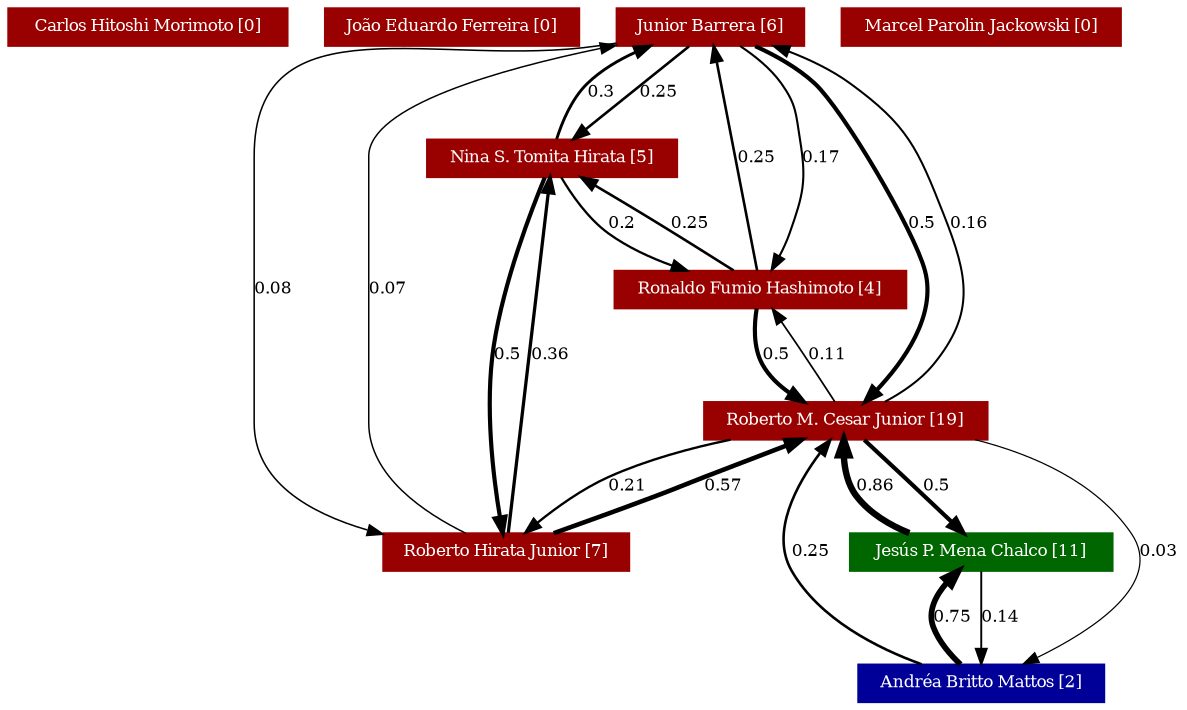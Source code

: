 strict digraph grafo3 {
	graph [bb="0,0,534,402", id=grafo3, overlap=False];
	node [label="\N", fontsize=8, shape=rectangle, style=filled];
	0 [label="Carlos Hitoshi Morimoto [0]", URL="http://lattes.cnpq.br/4575931307749163", color="#990000", fontcolor="#FFFFFF", height="0.25", pos="67,393", width="1.8611"];
	1 [label="João Eduardo Ferreira [0]", URL="http://lattes.cnpq.br/0131770792108992", color="#990000", fontcolor="#FFFFFF", height="0.25", pos="213,393", width="1.6944"];
	2 [label="Junior Barrera [6]", URL="http://lattes.cnpq.br/0362417828475021", color="#990000", fontcolor="#FFFFFF", height="0.25", pos="337,393", width="1.25"];
	4 [label="Nina S. Tomita Hirata [5]", URL="http://lattes.cnpq.br/0644408634493034", color="#990000", fontcolor="#FFFFFF", height="0.25", pos="307,265", width="1.6667"];
	5 [label="Roberto Hirata Junior [7]", URL="http://lattes.cnpq.br/1647118503085126", color="#990000", fontcolor="#FFFFFF", height="0.25", pos="214,329", width="1.6389"];
	6 [label="Roberto M. Cesar Junior [19]", URL="http://lattes.cnpq.br/2240951178648368", color="#990000", fontcolor="#FFFFFF", height="0.25", pos="231,137", width="1.8889"];
	7 [label="Ronaldo Fumio Hashimoto [4]", URL="http://lattes.cnpq.br/9283304583756076", color="#990000", fontcolor="#FFFFFF", height="0.25", pos="318,201", width="1.9444"];
	9 [label="Andréa Britto Mattos [2]", URL="http://lattes.cnpq.br/2837012019824386", color="#000099", fontcolor="#FFFFFF", height="0.25", pos="306,73", width="1.6389"];
	8 [label="Jesús P. Mena Chalco [11]", URL="http://lattes.cnpq.br/4727357182510680", color="#006600", fontcolor="#FFFFFF", height="0.25", pos="231,9", width="1.75"];
	3 [label="Marcel Parolin Jackowski [0]", URL="http://lattes.cnpq.br/0926213060635986", color="#990000", fontcolor="#FFFFFF", height="0.25", pos="467,393", width="1.8611"];
	2 -> 4 [arrowhead=normal, arrowsize="0.75", fontsize=8, label="0.25", lp="332.5,329", penwidth="1.25", pos="e,308.87,274.01 334.53,383.68 331.65,372.76 326.81,354.11 323,338 318.41,318.61 313.57,296.22 310.43,281.4"];
	2 -> 5 [arrowhead=normal, arrowsize="0.75", fontsize=8, label="0.08", lp="234.5,361", penwidth="0.74", pos="e,214.25,338.23 291.98,384.36 263.1,378.44 230.08,370.82 225,366 219.55,360.83 216.76,353.09 215.35,346.02"];
	2 -> 6 [arrowhead=normal, arrowsize="0.75", fontsize=8, label="0.5", lp="134,265", penwidth="2.0", pos="e,186.89,146.04 291.81,385.04 268.34,380.42 239.35,373.93 214,366 182.81,356.24 175.89,351.22 146,338 137.45,334.22 127,338.34 127\
,329 127,329 127,329 127,201 127,173.68 153.36,157.64 179.54,148.46"];
	2 -> 7 [arrowhead=normal, arrowsize="0.75", fontsize=8, label="0.17", lp="455.5,297", penwidth="1.01", pos="e,370.92,210.01 379.59,383.91 397.19,379.23 414.72,373.03 420,366 456.83,316.92 455.42,275.02 416,228 410.52,221.46 395.2,216.01\
 378.25,211.76"];
	5 -> 4 [arrowhead=normal, arrowsize="0.75", fontsize=8, label="0.36", lp="279.5,297", penwidth="1.58", pos="e,294.98,274.02 228.52,319.95 236.67,314.8 246.98,308.16 256,302 267.01,294.48 279.09,285.73 288.74,278.63"];
	5 -> 6 [arrowhead=normal, arrowsize="0.75", fontsize=8, label="0.57", lp="179.5,233", penwidth="2.21", pos="e,216.36,146.14 205.76,319.97 191.11,302.81 162.72,263.99 170,228 176.12,197.74 178.33,188.59 197,164 200.72,159.1 205.52,154.59\
 210.33,150.7"];
	5 -> 2 [arrowhead=normal, arrowsize="0.75", fontsize=8, label="0.07", lp="285.5,361", penwidth="0.71", pos="e,314.67,383.89 228,338.02 240.39,345.84 259.08,357.25 276,366 286.1,371.22 297.42,376.41 307.55,380.82"];
	6 -> 9 [arrowhead=normal, arrowsize="0.75", fontsize=8, label="0.03", lp="268.5,105", penwidth="0.59", pos="e,286.09,82.16 236.36,127.96 241.45,119.92 249.69,108.2 259,100 265.04,94.681 272.28,89.904 279.26,85.899"];
	6 -> 5 [arrowhead=normal, arrowsize="0.75", fontsize=8, label="0.21", lp="231.5,233", penwidth="1.13", pos="e,214.8,320 230.18,146.21 227.51,176.42 218.97,272.86 215.49,312.12"];
	6 -> 2 [arrowhead=normal, arrowsize="0.75", fontsize=8, label="0.16", lp="499.5,265", penwidth="0.98", pos="e,379.21,383.99 299.05,140.49 375.79,146.33 490,161.63 490,201 490,329 490,329 490,329 490,351.84 431.23,370.95 386.53,382.19"];
	6 -> 8 [arrowhead=normal, arrowsize="0.75", fontsize=8, label="0.5", lp="181,73", penwidth="2.0", pos="e,215.07,18.096 215.19,127.84 200.9,118.47 181.06,102.4 174,82 165.69,57.971 189.39,35.775 208.73,22.315"];
	6 -> 7 [arrowhead=normal, arrowsize="0.75", fontsize=8, label="0.11", lp="270.5,169", penwidth="0.83", pos="e,292.77,191.93 236.72,146.19 242.16,154.34 250.99,166.13 261,174 268.4,179.81 277.25,184.77 285.75,188.78"];
	7 -> 4 [arrowhead=normal, arrowsize="0.75", fontsize=8, label="0.25", lp="322.5,233", penwidth="1.25", pos="e,308.58,255.83 316.43,210.15 314.73,220.03 311.99,235.98 309.9,248.14"];
	7 -> 6 [arrowhead=normal, arrowsize="0.75", fontsize=8, label="0.5", lp="298,169", penwidth="2.0", pos="e,250.34,146.13 309.85,191.77 302.53,183.82 291.24,172.33 280,164 272.95,158.77 264.77,153.87 257.14,149.72"];
	7 -> 2 [arrowhead=normal, arrowsize="0.75", fontsize=8, label="0.25", lp="393.5,297", penwidth="1.25", pos="e,345.52,383.65 333.18,210.15 347.28,219.63 367.34,235.86 376,256 395.59,301.58 377.26,320.71 357,366 355.21,369.99 352.76,373.96\
 350.18,377.58"];
	4 -> 5 [arrowhead=normal, arrowsize="0.75", fontsize=8, label="0.5", lp="249,297", penwidth="2.0", pos="e,218.93,319.99 276.1,274.03 264.66,278.31 252.05,284.22 242,292 234.54,297.77 228.06,305.99 223.21,313.22"];
	4 -> 2 [arrowhead=normal, arrowsize="0.75", fontsize=8, label="0.3", lp="351,329", penwidth="1.4", pos="e,339.42,383.85 315.56,274.23 324.39,284.49 337.48,302 342,320 346.75,338.92 344,361.41 341.04,376.38"];
	4 -> 7 [arrowhead=normal, arrowsize="0.75", fontsize=8, label="0.2", lp="298,233", penwidth="1.1", pos="e,305.25,210.02 298.74,255.91 293,248.44 287.04,237.57 291,228 292.93,223.34 296.1,219.06 299.6,215.35"];
	8 -> 9 [arrowhead=normal, arrowsize="0.75", fontsize=8, label="0.14", lp="294.5,41", penwidth="0.92", pos="e,299.87,63.722 249.49,18.176 258.03,22.878 268.02,29.071 276,36 283.27,42.309 290.13,50.528 295.45,57.617"];
	8 -> 6 [arrowhead=normal, arrowsize="0.75", fontsize=8, label="0.86", lp="228.5,73", penwidth="3.08", pos="e,227.8,127.6 228.34,18.242 225.38,29.09 220.76,47.676 219,64 216.91,83.394 221.52,105.47 225.62,120.22"];
	9 -> 6 [arrowhead=normal, arrowsize="0.75", fontsize=8, label="0.25", lp="295.5,105", penwidth="1.25", pos="e,250.91,127.84 300.64,82.035 295.55,90.076 287.31,101.8 278,110 271.96,115.32 264.72,120.1 257.74,124.1"];
	9 -> 8 [arrowhead=normal, arrowsize="0.75", fontsize=8, label="0.75", lp="262.5,41", penwidth="2.75", pos="e,234.69,18.194 281.23,63.885 271.65,59.51 261.06,53.554 253,46 246.83,40.222 241.82,32.328 238.15,25.315"];
}
